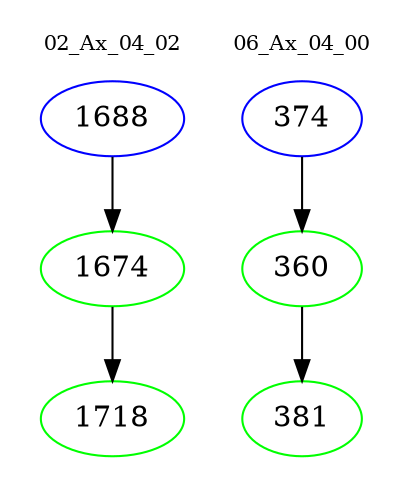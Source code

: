 digraph{
subgraph cluster_0 {
color = white
label = "02_Ax_04_02";
fontsize=10;
T0_1688 [label="1688", color="blue"]
T0_1688 -> T0_1674 [color="black"]
T0_1674 [label="1674", color="green"]
T0_1674 -> T0_1718 [color="black"]
T0_1718 [label="1718", color="green"]
}
subgraph cluster_1 {
color = white
label = "06_Ax_04_00";
fontsize=10;
T1_374 [label="374", color="blue"]
T1_374 -> T1_360 [color="black"]
T1_360 [label="360", color="green"]
T1_360 -> T1_381 [color="black"]
T1_381 [label="381", color="green"]
}
}
